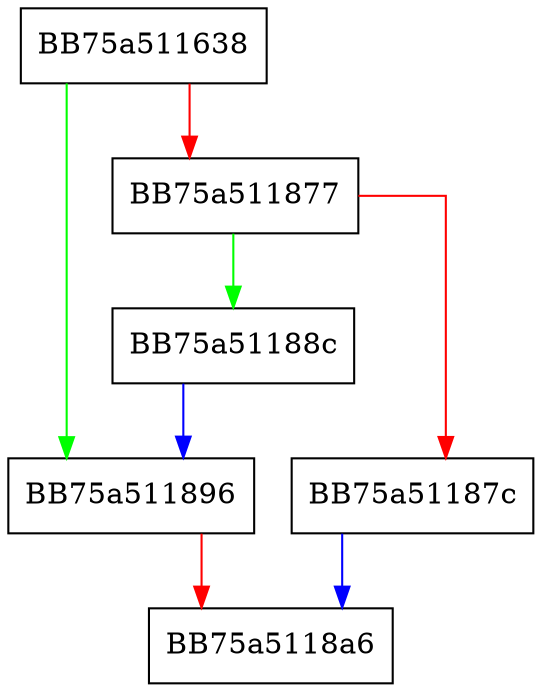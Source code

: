 digraph Duplicate {
  node [shape="box"];
  graph [splines=ortho];
  BB75a511638 -> BB75a511896 [color="green"];
  BB75a511638 -> BB75a511877 [color="red"];
  BB75a511877 -> BB75a51188c [color="green"];
  BB75a511877 -> BB75a51187c [color="red"];
  BB75a51187c -> BB75a5118a6 [color="blue"];
  BB75a51188c -> BB75a511896 [color="blue"];
  BB75a511896 -> BB75a5118a6 [color="red"];
}
